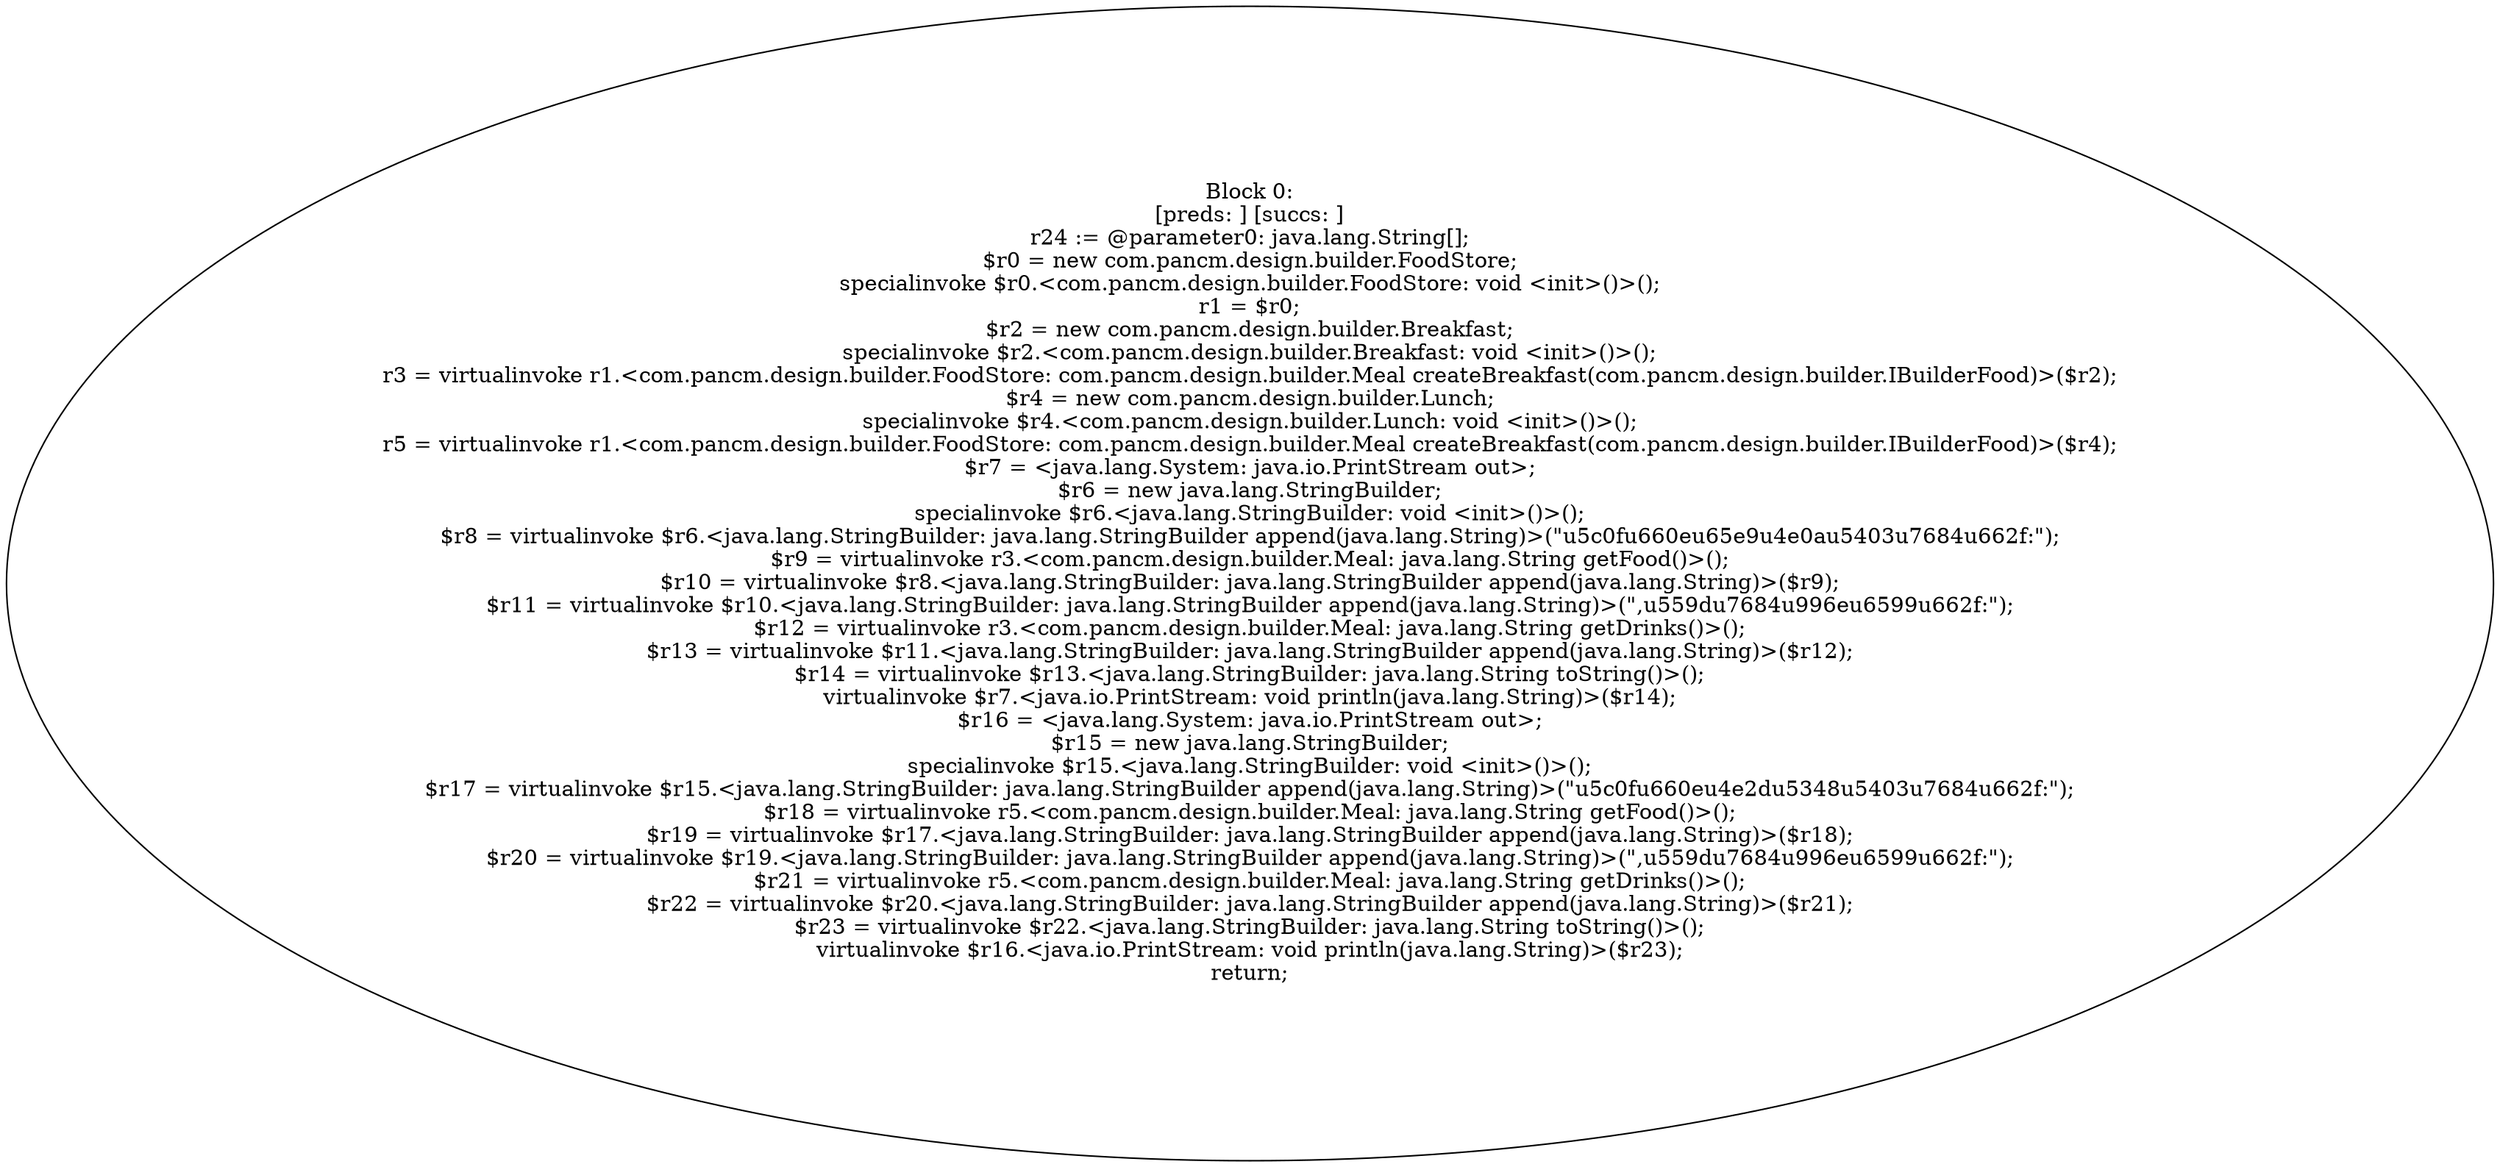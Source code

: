 digraph "unitGraph" {
    "Block 0:
[preds: ] [succs: ]
r24 := @parameter0: java.lang.String[];
$r0 = new com.pancm.design.builder.FoodStore;
specialinvoke $r0.<com.pancm.design.builder.FoodStore: void <init>()>();
r1 = $r0;
$r2 = new com.pancm.design.builder.Breakfast;
specialinvoke $r2.<com.pancm.design.builder.Breakfast: void <init>()>();
r3 = virtualinvoke r1.<com.pancm.design.builder.FoodStore: com.pancm.design.builder.Meal createBreakfast(com.pancm.design.builder.IBuilderFood)>($r2);
$r4 = new com.pancm.design.builder.Lunch;
specialinvoke $r4.<com.pancm.design.builder.Lunch: void <init>()>();
r5 = virtualinvoke r1.<com.pancm.design.builder.FoodStore: com.pancm.design.builder.Meal createBreakfast(com.pancm.design.builder.IBuilderFood)>($r4);
$r7 = <java.lang.System: java.io.PrintStream out>;
$r6 = new java.lang.StringBuilder;
specialinvoke $r6.<java.lang.StringBuilder: void <init>()>();
$r8 = virtualinvoke $r6.<java.lang.StringBuilder: java.lang.StringBuilder append(java.lang.String)>(\"\u5c0f\u660e\u65e9\u4e0a\u5403\u7684\u662f:\");
$r9 = virtualinvoke r3.<com.pancm.design.builder.Meal: java.lang.String getFood()>();
$r10 = virtualinvoke $r8.<java.lang.StringBuilder: java.lang.StringBuilder append(java.lang.String)>($r9);
$r11 = virtualinvoke $r10.<java.lang.StringBuilder: java.lang.StringBuilder append(java.lang.String)>(\",\u559d\u7684\u996e\u6599\u662f:\");
$r12 = virtualinvoke r3.<com.pancm.design.builder.Meal: java.lang.String getDrinks()>();
$r13 = virtualinvoke $r11.<java.lang.StringBuilder: java.lang.StringBuilder append(java.lang.String)>($r12);
$r14 = virtualinvoke $r13.<java.lang.StringBuilder: java.lang.String toString()>();
virtualinvoke $r7.<java.io.PrintStream: void println(java.lang.String)>($r14);
$r16 = <java.lang.System: java.io.PrintStream out>;
$r15 = new java.lang.StringBuilder;
specialinvoke $r15.<java.lang.StringBuilder: void <init>()>();
$r17 = virtualinvoke $r15.<java.lang.StringBuilder: java.lang.StringBuilder append(java.lang.String)>(\"\u5c0f\u660e\u4e2d\u5348\u5403\u7684\u662f:\");
$r18 = virtualinvoke r5.<com.pancm.design.builder.Meal: java.lang.String getFood()>();
$r19 = virtualinvoke $r17.<java.lang.StringBuilder: java.lang.StringBuilder append(java.lang.String)>($r18);
$r20 = virtualinvoke $r19.<java.lang.StringBuilder: java.lang.StringBuilder append(java.lang.String)>(\",\u559d\u7684\u996e\u6599\u662f:\");
$r21 = virtualinvoke r5.<com.pancm.design.builder.Meal: java.lang.String getDrinks()>();
$r22 = virtualinvoke $r20.<java.lang.StringBuilder: java.lang.StringBuilder append(java.lang.String)>($r21);
$r23 = virtualinvoke $r22.<java.lang.StringBuilder: java.lang.String toString()>();
virtualinvoke $r16.<java.io.PrintStream: void println(java.lang.String)>($r23);
return;
"
}
